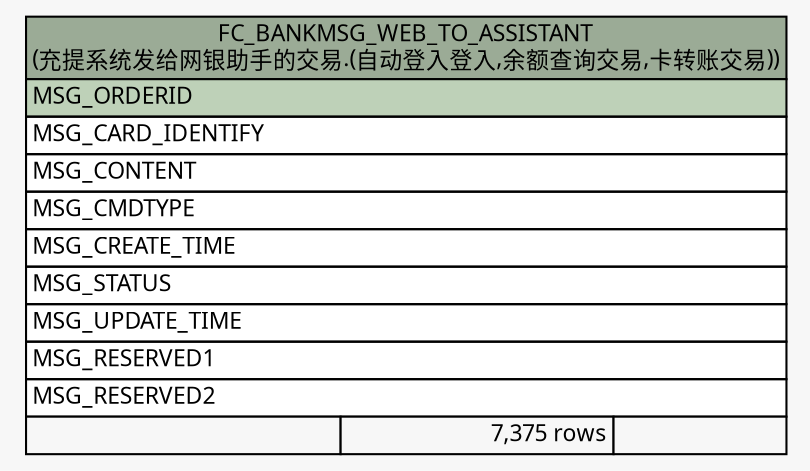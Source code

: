 // dot 2.26.0 on Linux 2.6.32-504.8.1.el6.x86_64
// SchemaSpy rev Unknown
digraph "FC_BANKMSG_WEB_TO_ASSISTANT" {
  graph [
    rankdir="RL"
    bgcolor="#f7f7f7"
    nodesep="0.18"
    ranksep="0.46"
    fontname="Microsoft YaHei"
    fontsize="11"
  ];
  node [
    fontname="Microsoft YaHei"
    fontsize="11"
    shape="plaintext"
  ];
  edge [
    arrowsize="0.8"
  ];
  "FC_BANKMSG_WEB_TO_ASSISTANT" [
    label=<
    <TABLE BORDER="0" CELLBORDER="1" CELLSPACING="0" BGCOLOR="#ffffff">
      <TR><TD COLSPAN="3" BGCOLOR="#9bab96" ALIGN="CENTER">FC_BANKMSG_WEB_TO_ASSISTANT<br/>(充提系统发给网银助手的交易.(自动登入登入,余额查询交易,卡转账交易))</TD></TR>
      <TR><TD PORT="MSG_ORDERID" COLSPAN="3" BGCOLOR="#bed1b8" ALIGN="LEFT">MSG_ORDERID</TD></TR>
      <TR><TD PORT="MSG_CARD_IDENTIFY" COLSPAN="3" ALIGN="LEFT">MSG_CARD_IDENTIFY</TD></TR>
      <TR><TD PORT="MSG_CONTENT" COLSPAN="3" ALIGN="LEFT">MSG_CONTENT</TD></TR>
      <TR><TD PORT="MSG_CMDTYPE" COLSPAN="3" ALIGN="LEFT">MSG_CMDTYPE</TD></TR>
      <TR><TD PORT="MSG_CREATE_TIME" COLSPAN="3" ALIGN="LEFT">MSG_CREATE_TIME</TD></TR>
      <TR><TD PORT="MSG_STATUS" COLSPAN="3" ALIGN="LEFT">MSG_STATUS</TD></TR>
      <TR><TD PORT="MSG_UPDATE_TIME" COLSPAN="3" ALIGN="LEFT">MSG_UPDATE_TIME</TD></TR>
      <TR><TD PORT="MSG_RESERVED1" COLSPAN="3" ALIGN="LEFT">MSG_RESERVED1</TD></TR>
      <TR><TD PORT="MSG_RESERVED2" COLSPAN="3" ALIGN="LEFT">MSG_RESERVED2</TD></TR>
      <TR><TD ALIGN="LEFT" BGCOLOR="#f7f7f7">  </TD><TD ALIGN="RIGHT" BGCOLOR="#f7f7f7">7,375 rows</TD><TD ALIGN="RIGHT" BGCOLOR="#f7f7f7">  </TD></TR>
    </TABLE>>
    URL="tables/FC_BANKMSG_WEB_TO_ASSISTANT.html"
    tooltip="FC_BANKMSG_WEB_TO_ASSISTANT"
  ];
}
